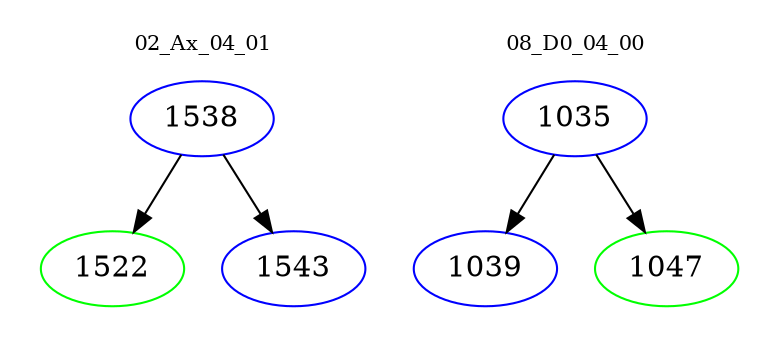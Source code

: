 digraph{
subgraph cluster_0 {
color = white
label = "02_Ax_04_01";
fontsize=10;
T0_1538 [label="1538", color="blue"]
T0_1538 -> T0_1522 [color="black"]
T0_1522 [label="1522", color="green"]
T0_1538 -> T0_1543 [color="black"]
T0_1543 [label="1543", color="blue"]
}
subgraph cluster_1 {
color = white
label = "08_D0_04_00";
fontsize=10;
T1_1035 [label="1035", color="blue"]
T1_1035 -> T1_1039 [color="black"]
T1_1039 [label="1039", color="blue"]
T1_1035 -> T1_1047 [color="black"]
T1_1047 [label="1047", color="green"]
}
}

